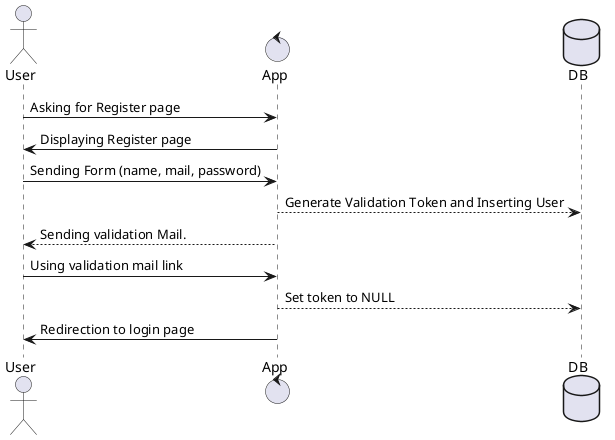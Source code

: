 @startuml
actor User
control App
database DB
User -> App: Asking for Register page
App -> User: Displaying Register page
User -> App: Sending Form (name, mail, password)
App --> DB: Generate Validation Token and Inserting User
App --> User: Sending validation Mail.
User -> App: Using validation mail link
App --> DB: Set token to NULL
App -> User: Redirection to login page
@enduml
